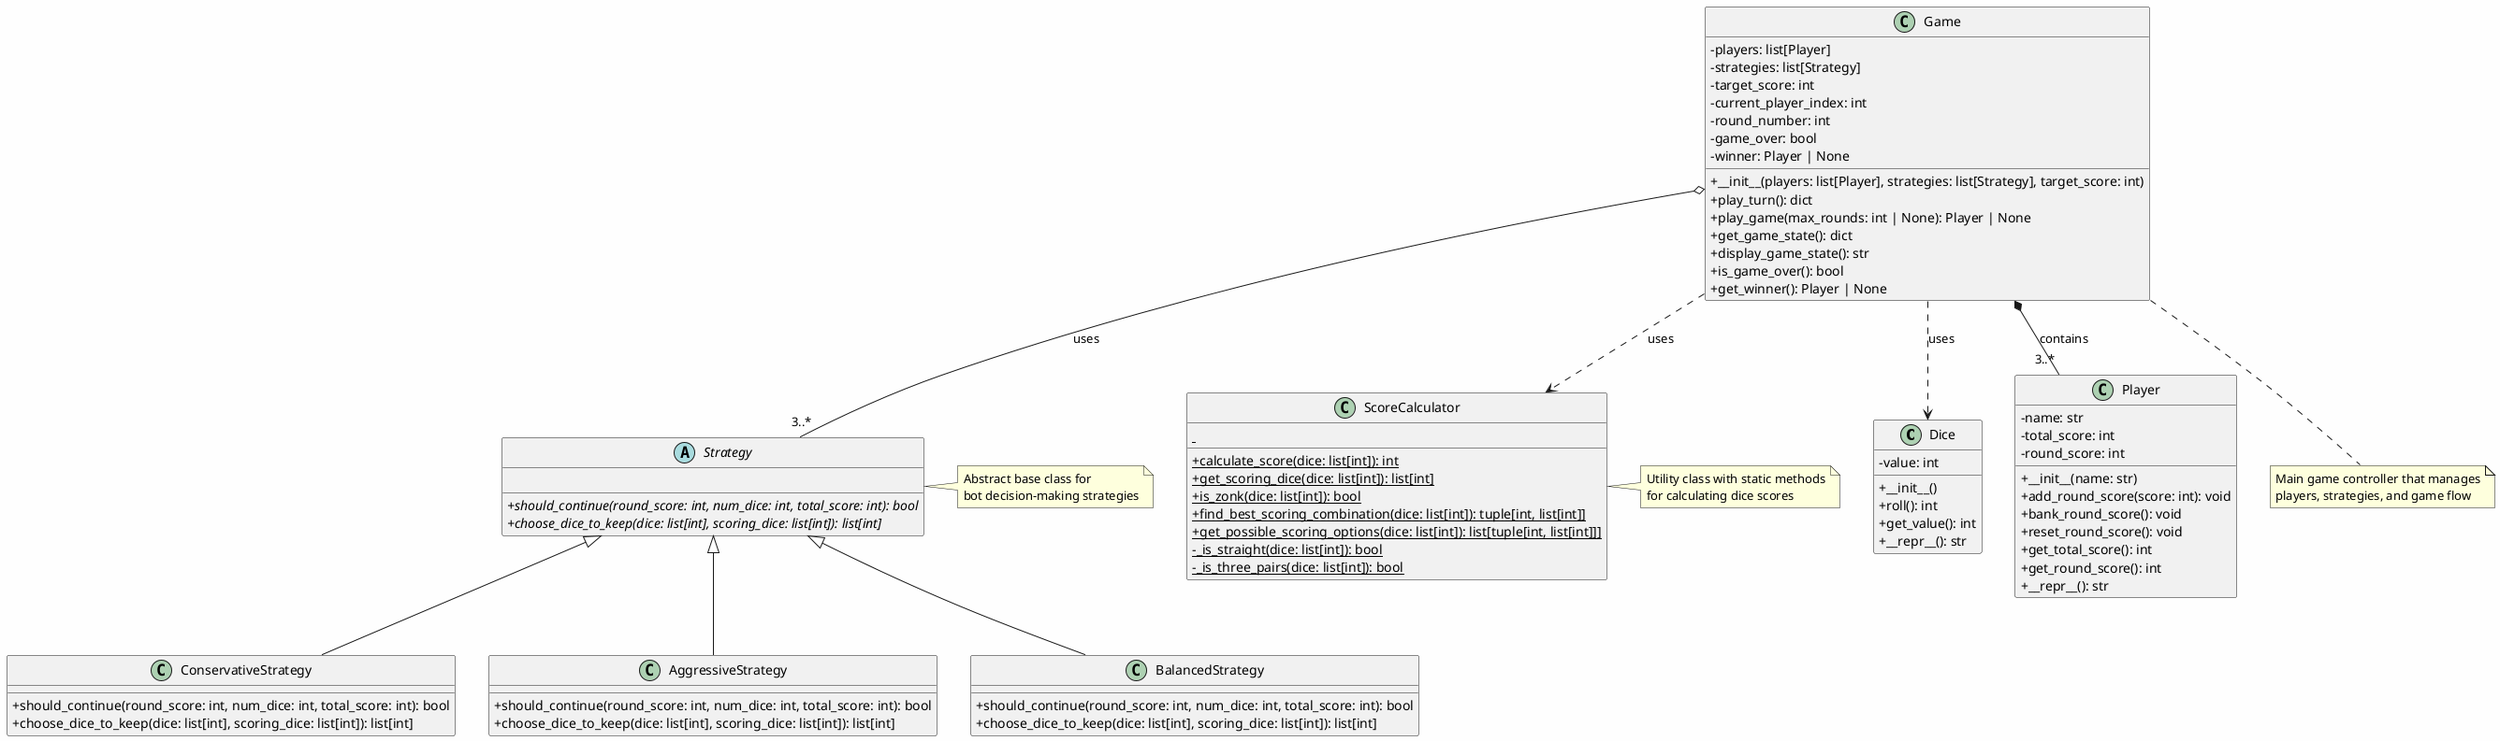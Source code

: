 @startuml Zonk Game Class Diagram

skinparam classAttributeIconSize 0
skinparam backgroundColor #FEFEFE

' Dice class
class Dice {
  - value: int
  __
  + __init__()
  + roll(): int
  + get_value(): int
  + __repr__(): str
}

' ScoreCalculator class
class ScoreCalculator {
  {static}
  __
  + {static} calculate_score(dice: list[int]): int
  + {static} get_scoring_dice(dice: list[int]): list[int]
  + {static} is_zonk(dice: list[int]): bool
  + {static} find_best_scoring_combination(dice: list[int]): tuple[int, list[int]]
  + {static} get_possible_scoring_options(dice: list[int]): list[tuple[int, list[int]]]
  - {static} _is_straight(dice: list[int]): bool
  - {static} _is_three_pairs(dice: list[int]): bool
}

' Player class
class Player {
  - name: str
  - total_score: int
  - round_score: int
  __
  + __init__(name: str)
  + add_round_score(score: int): void
  + bank_round_score(): void
  + reset_round_score(): void
  + get_total_score(): int
  + get_round_score(): int
  + __repr__(): str
}

' Abstract Strategy class
abstract class Strategy {
  {abstract}
  __
  + {abstract} should_continue(round_score: int, num_dice: int, total_score: int): bool
  + {abstract} choose_dice_to_keep(dice: list[int], scoring_dice: list[int]): list[int]
}

' ConservativeStrategy class
class ConservativeStrategy {
  __
  + should_continue(round_score: int, num_dice: int, total_score: int): bool
  + choose_dice_to_keep(dice: list[int], scoring_dice: list[int]): list[int]
}

' AggressiveStrategy class
class AggressiveStrategy {
  __
  + should_continue(round_score: int, num_dice: int, total_score: int): bool
  + choose_dice_to_keep(dice: list[int], scoring_dice: list[int]): list[int]
}

' BalancedStrategy class
class BalancedStrategy {
  __
  + should_continue(round_score: int, num_dice: int, total_score: int): bool
  + choose_dice_to_keep(dice: list[int], scoring_dice: list[int]): list[int]
}

' Game class
class Game {
  - players: list[Player]
  - strategies: list[Strategy]
  - target_score: int
  - current_player_index: int
  - round_number: int
  - game_over: bool
  - winner: Player | None
  __
  + __init__(players: list[Player], strategies: list[Strategy], target_score: int)
  + play_turn(): dict
  + play_game(max_rounds: int | None): Player | None
  + get_game_state(): dict
  + display_game_state(): str
  + is_game_over(): bool
  + get_winner(): Player | None
}

' Inheritance relationships
Strategy <|-- ConservativeStrategy
Strategy <|-- AggressiveStrategy
Strategy <|-- BalancedStrategy

' Composition and Association relationships
Game *-- "3..*" Player : contains
Game o-- "3..*" Strategy : uses
Game ..> ScoreCalculator : uses
Game ..> Dice : uses

note right of Strategy
  Abstract base class for
  bot decision-making strategies
end note

note right of ScoreCalculator
  Utility class with static methods
  for calculating dice scores
end note

note bottom of Game
  Main game controller that manages
  players, strategies, and game flow
end note

@enduml
